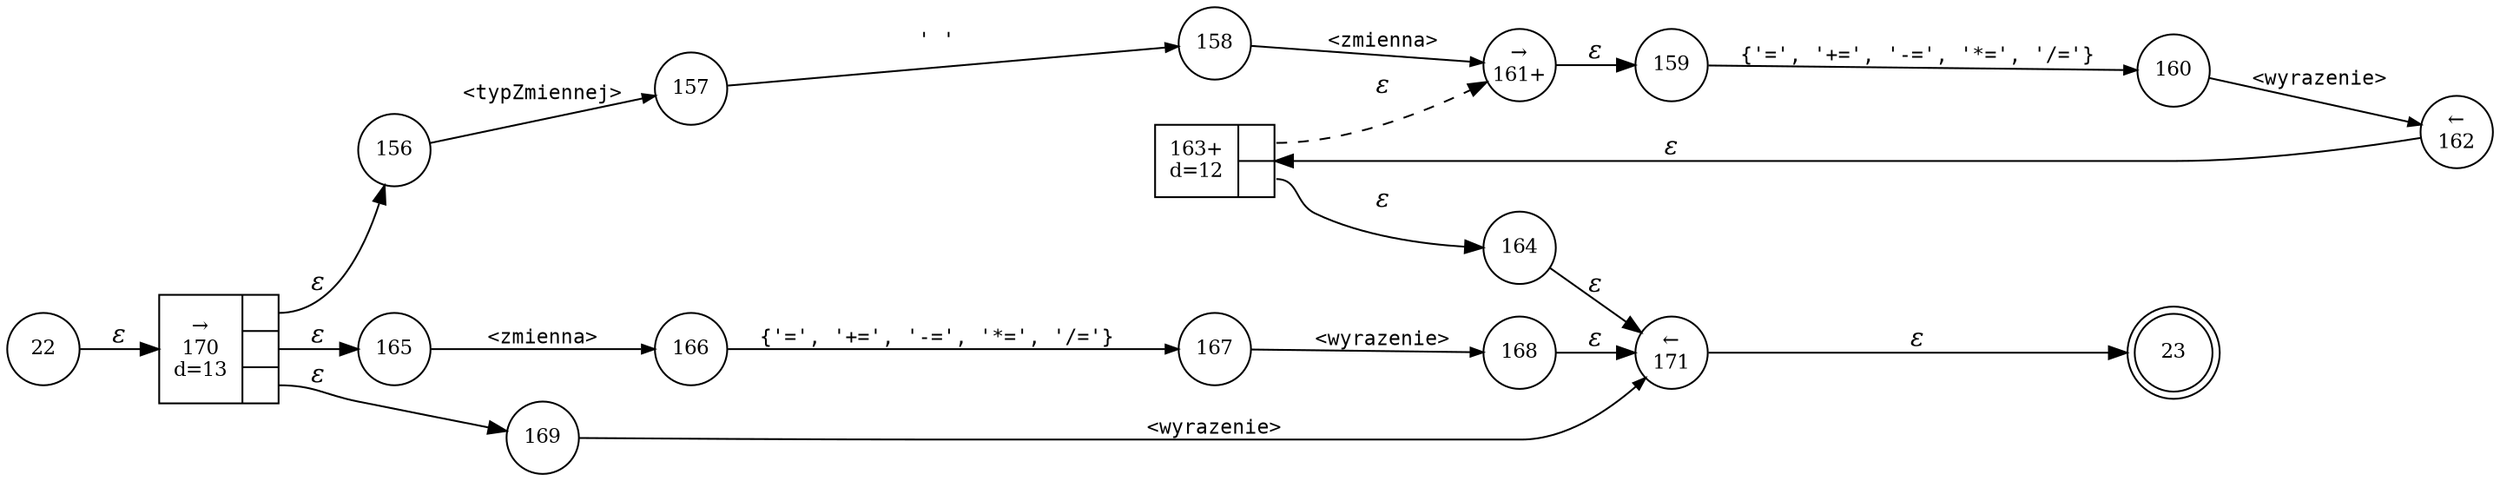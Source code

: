 digraph ATN {
rankdir=LR;
s23[fontsize=11, label="23", shape=doublecircle, fixedsize=true, width=.6];
s160[fontsize=11,label="160", shape=circle, fixedsize=true, width=.55, peripheries=1];
s161[fontsize=11,label="&rarr;\n161+", shape=circle, fixedsize=true, width=.55, peripheries=1];
s162[fontsize=11,label="&larr;\n162", shape=circle, fixedsize=true, width=.55, peripheries=1];
s163[fontsize=11,label="{163+\nd=12|{<p0>|<p1>}}", shape=record, fixedsize=false, peripheries=1];
s164[fontsize=11,label="164", shape=circle, fixedsize=true, width=.55, peripheries=1];
s165[fontsize=11,label="165", shape=circle, fixedsize=true, width=.55, peripheries=1];
s166[fontsize=11,label="166", shape=circle, fixedsize=true, width=.55, peripheries=1];
s167[fontsize=11,label="167", shape=circle, fixedsize=true, width=.55, peripheries=1];
s168[fontsize=11,label="168", shape=circle, fixedsize=true, width=.55, peripheries=1];
s169[fontsize=11,label="169", shape=circle, fixedsize=true, width=.55, peripheries=1];
s170[fontsize=11,label="{&rarr;\n170\nd=13|{<p0>|<p1>|<p2>}}", shape=record, fixedsize=false, peripheries=1];
s171[fontsize=11,label="&larr;\n171", shape=circle, fixedsize=true, width=.55, peripheries=1];
s22[fontsize=11,label="22", shape=circle, fixedsize=true, width=.55, peripheries=1];
s156[fontsize=11,label="156", shape=circle, fixedsize=true, width=.55, peripheries=1];
s157[fontsize=11,label="157", shape=circle, fixedsize=true, width=.55, peripheries=1];
s158[fontsize=11,label="158", shape=circle, fixedsize=true, width=.55, peripheries=1];
s159[fontsize=11,label="159", shape=circle, fixedsize=true, width=.55, peripheries=1];
s22 -> s170 [fontname="Times-Italic", label="&epsilon;"];
s170:p0 -> s156 [fontname="Times-Italic", label="&epsilon;"];
s170:p1 -> s165 [fontname="Times-Italic", label="&epsilon;"];
s170:p2 -> s169 [fontname="Times-Italic", label="&epsilon;"];
s156 -> s157 [fontsize=11, fontname="Courier", arrowsize=.7, label = "<typZmiennej>", arrowhead = normal];
s165 -> s166 [fontsize=11, fontname="Courier", arrowsize=.7, label = "<zmienna>", arrowhead = normal];
s169 -> s171 [fontsize=11, fontname="Courier", arrowsize=.7, label = "<wyrazenie>", arrowhead = normal];
s157 -> s158 [fontsize=11, fontname="Courier", arrowsize=.7, label = "' '", arrowhead = normal];
s166 -> s167 [fontsize=11, fontname="Courier", arrowsize=.7, label = "{'=', '+=', '-=', '*=', '/='}", arrowhead = normal];
s171 -> s23 [fontname="Times-Italic", label="&epsilon;"];
s158 -> s161 [fontsize=11, fontname="Courier", arrowsize=.7, label = "<zmienna>", arrowhead = normal];
s167 -> s168 [fontsize=11, fontname="Courier", arrowsize=.7, label = "<wyrazenie>", arrowhead = normal];
s161 -> s159 [fontname="Times-Italic", label="&epsilon;"];
s168 -> s171 [fontname="Times-Italic", label="&epsilon;"];
s159 -> s160 [fontsize=11, fontname="Courier", arrowsize=.7, label = "{'=', '+=', '-=', '*=', '/='}", arrowhead = normal];
s160 -> s162 [fontsize=11, fontname="Courier", arrowsize=.7, label = "<wyrazenie>", arrowhead = normal];
s162 -> s163 [fontname="Times-Italic", label="&epsilon;"];
s163:p0 -> s161 [fontname="Times-Italic", label="&epsilon;", style="dashed"];
s163:p1 -> s164 [fontname="Times-Italic", label="&epsilon;"];
s164 -> s171 [fontname="Times-Italic", label="&epsilon;"];
}